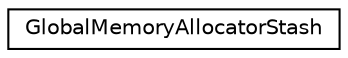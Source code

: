 digraph "Graphical Class Hierarchy"
{
 // LATEX_PDF_SIZE
  edge [fontname="Helvetica",fontsize="10",labelfontname="Helvetica",labelfontsize="10"];
  node [fontname="Helvetica",fontsize="10",shape=record];
  rankdir="LR";
  Node0 [label="GlobalMemoryAllocatorStash",height=0.2,width=0.4,color="black", fillcolor="white", style="filled",URL="$classGlobalMemoryAllocatorStash.html",tooltip=" "];
}
